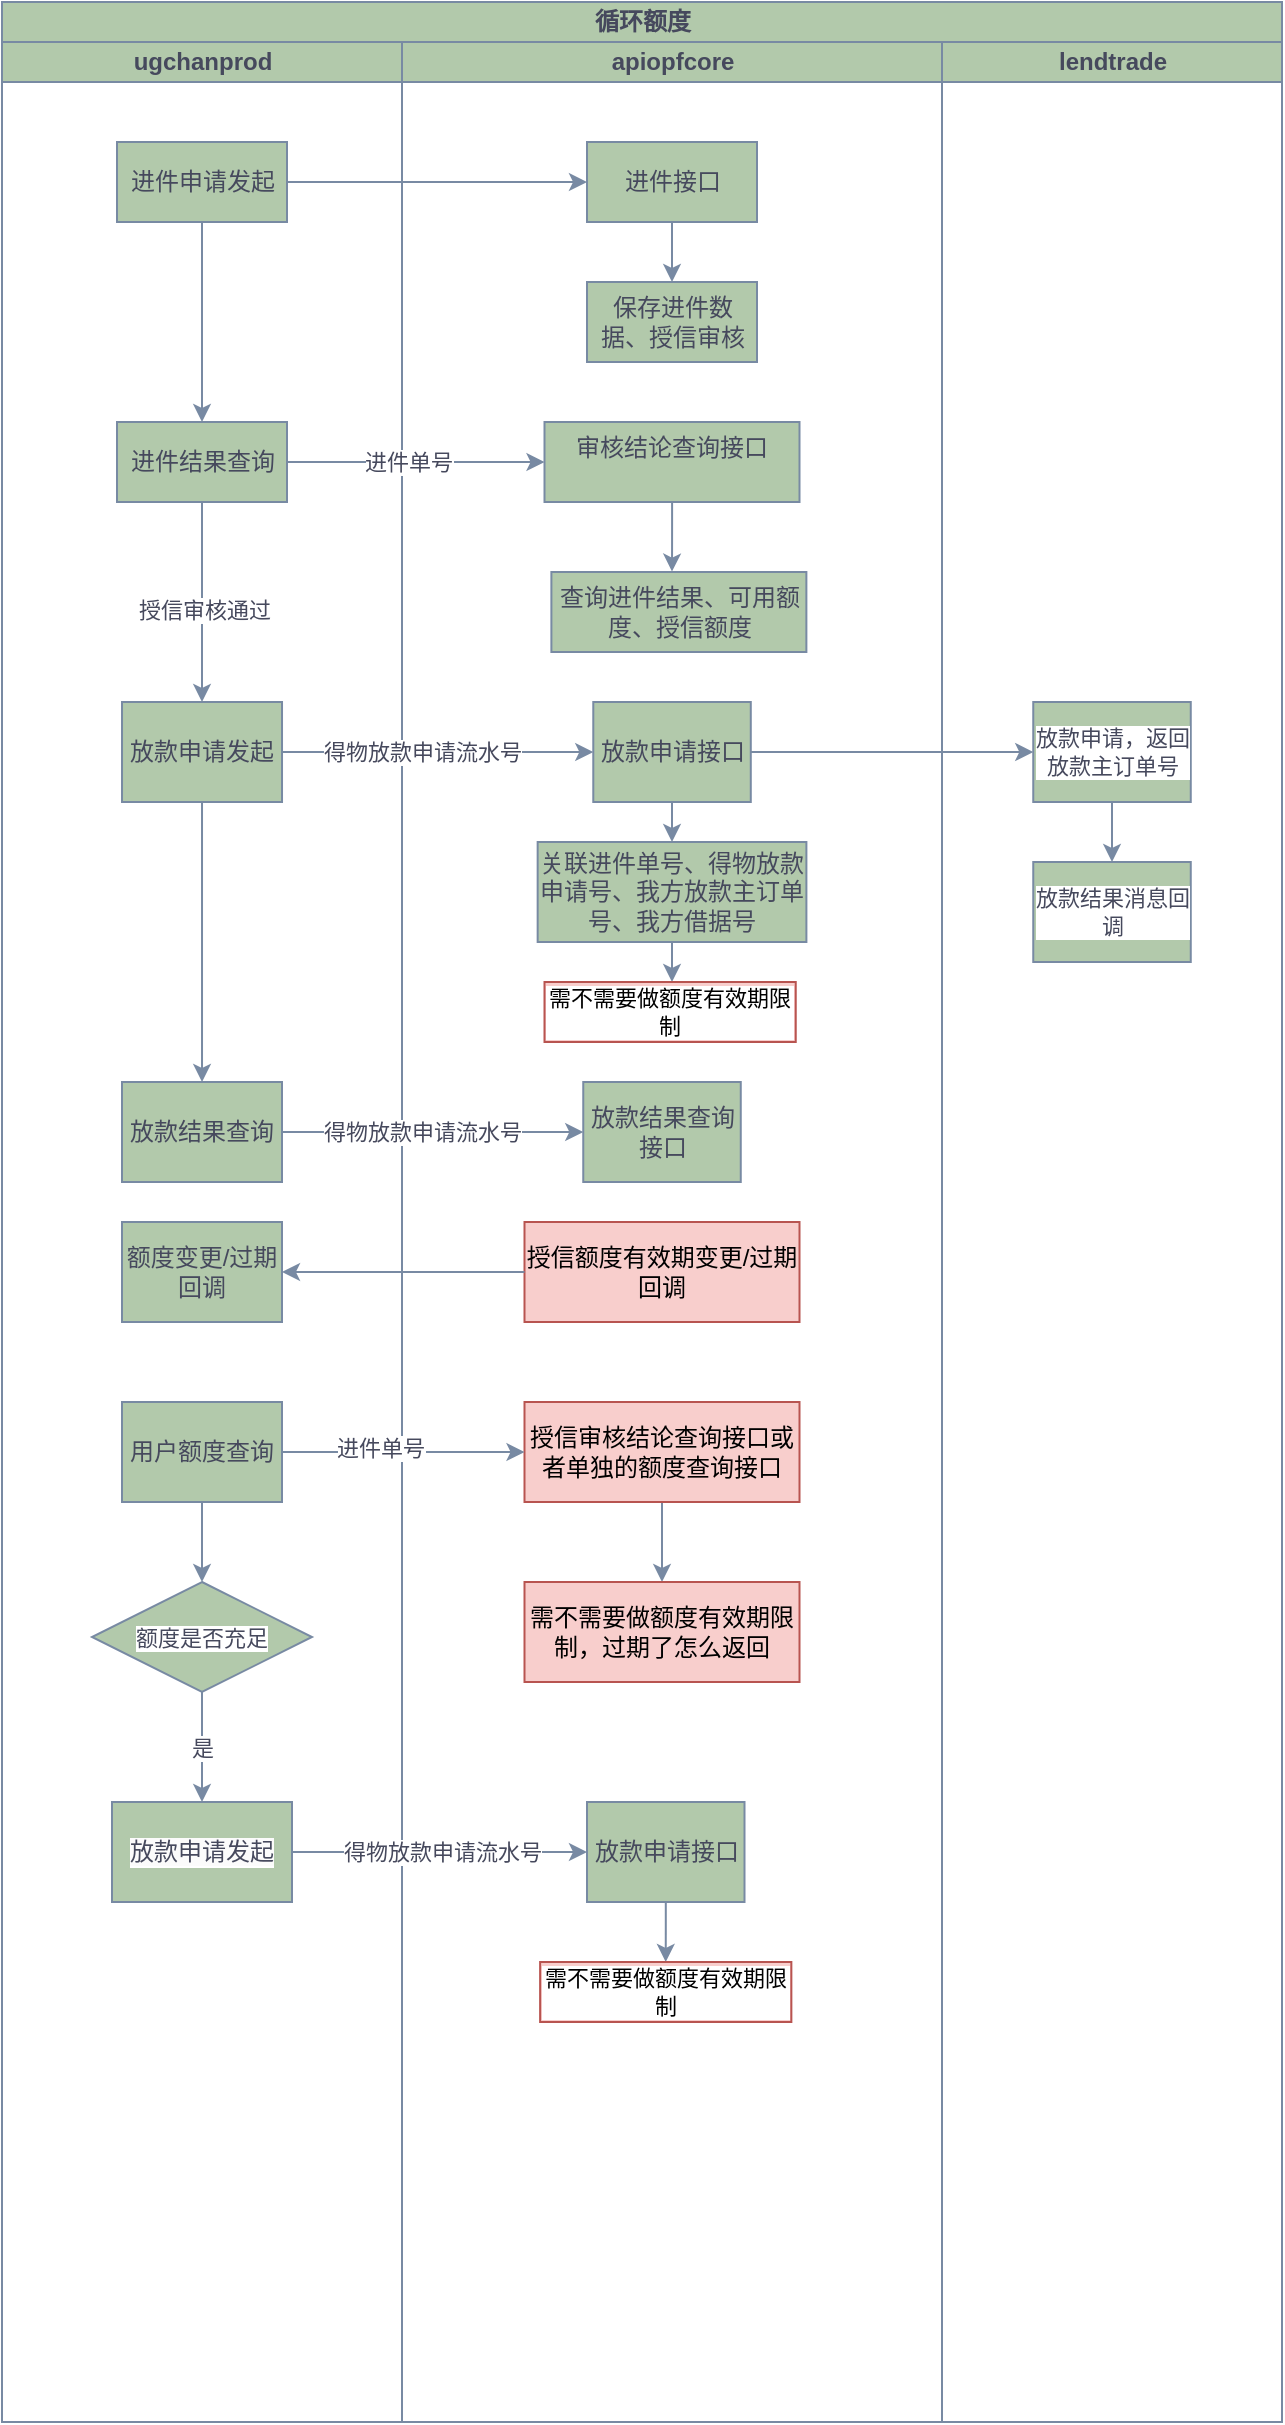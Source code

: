 <mxfile version="24.7.6">
  <diagram id="prtHgNgQTEPvFCAcTncT" name="Page-1">
    <mxGraphModel dx="721" dy="438" grid="1" gridSize="10" guides="1" tooltips="1" connect="1" arrows="1" fold="1" page="1" pageScale="1" pageWidth="827" pageHeight="1169" math="0" shadow="0">
      <root>
        <mxCell id="0" />
        <mxCell id="1" parent="0" />
        <mxCell id="4-QW9x0aCZNzlzGPrkt--1" value="循环额度" style="swimlane;childLayout=stackLayout;resizeParent=1;resizeParentMax=0;startSize=20;html=1;labelBackgroundColor=none;fillColor=#B2C9AB;strokeColor=#788AA3;fontColor=#46495D;" vertex="1" parent="1">
          <mxGeometry x="160" y="300" width="640" height="1210" as="geometry" />
        </mxCell>
        <mxCell id="4-QW9x0aCZNzlzGPrkt--2" value="ugchanprod" style="swimlane;startSize=20;html=1;labelBackgroundColor=none;fillColor=#B2C9AB;strokeColor=#788AA3;fontColor=#46495D;" vertex="1" parent="4-QW9x0aCZNzlzGPrkt--1">
          <mxGeometry y="20" width="200" height="1190" as="geometry" />
        </mxCell>
        <mxCell id="4-QW9x0aCZNzlzGPrkt--5" value="进件申请发起" style="rounded=0;whiteSpace=wrap;html=1;strokeColor=#788AA3;fontColor=#46495D;fillColor=#B2C9AB;" vertex="1" parent="4-QW9x0aCZNzlzGPrkt--2">
          <mxGeometry x="57.5" y="50" width="85" height="40" as="geometry" />
        </mxCell>
        <mxCell id="4-QW9x0aCZNzlzGPrkt--27" value="放款结果查询" style="whiteSpace=wrap;html=1;fillColor=#B2C9AB;strokeColor=#788AA3;fontColor=#46495D;rounded=0;" vertex="1" parent="4-QW9x0aCZNzlzGPrkt--2">
          <mxGeometry x="60" y="520" width="80" height="50" as="geometry" />
        </mxCell>
        <mxCell id="4-QW9x0aCZNzlzGPrkt--45" style="edgeStyle=orthogonalEdgeStyle;shape=connector;curved=0;rounded=1;orthogonalLoop=1;jettySize=auto;html=1;entryX=0.5;entryY=0;entryDx=0;entryDy=0;strokeColor=#788AA3;align=center;verticalAlign=middle;fontFamily=Helvetica;fontSize=11;fontColor=#46495D;labelBackgroundColor=default;endArrow=classic;fillColor=#B2C9AB;" edge="1" parent="4-QW9x0aCZNzlzGPrkt--2" source="4-QW9x0aCZNzlzGPrkt--33" target="4-QW9x0aCZNzlzGPrkt--44">
          <mxGeometry relative="1" as="geometry" />
        </mxCell>
        <mxCell id="4-QW9x0aCZNzlzGPrkt--33" value="用户额度查询" style="whiteSpace=wrap;html=1;fillColor=#B2C9AB;strokeColor=#788AA3;fontColor=#46495D;rounded=0;" vertex="1" parent="4-QW9x0aCZNzlzGPrkt--2">
          <mxGeometry x="60" y="680" width="80" height="50" as="geometry" />
        </mxCell>
        <mxCell id="4-QW9x0aCZNzlzGPrkt--41" value="额度变更/过期回调" style="whiteSpace=wrap;html=1;fillColor=#B2C9AB;strokeColor=#788AA3;fontColor=#46495D;rounded=0;" vertex="1" parent="4-QW9x0aCZNzlzGPrkt--2">
          <mxGeometry x="60" y="590" width="80" height="50" as="geometry" />
        </mxCell>
        <mxCell id="4-QW9x0aCZNzlzGPrkt--47" value="是" style="edgeStyle=orthogonalEdgeStyle;shape=connector;curved=0;rounded=1;orthogonalLoop=1;jettySize=auto;html=1;strokeColor=#788AA3;align=center;verticalAlign=middle;fontFamily=Helvetica;fontSize=11;fontColor=#46495D;labelBackgroundColor=default;endArrow=classic;fillColor=#B2C9AB;" edge="1" parent="4-QW9x0aCZNzlzGPrkt--2" source="4-QW9x0aCZNzlzGPrkt--44" target="4-QW9x0aCZNzlzGPrkt--46">
          <mxGeometry relative="1" as="geometry" />
        </mxCell>
        <mxCell id="4-QW9x0aCZNzlzGPrkt--44" value="额度是否充足" style="rhombus;whiteSpace=wrap;html=1;strokeColor=#788AA3;fontFamily=Helvetica;fontSize=11;fontColor=#46495D;labelBackgroundColor=default;fillColor=#B2C9AB;" vertex="1" parent="4-QW9x0aCZNzlzGPrkt--2">
          <mxGeometry x="45" y="770" width="110" height="55" as="geometry" />
        </mxCell>
        <mxCell id="4-QW9x0aCZNzlzGPrkt--46" value="&lt;span style=&quot;font-size: 12px; background-color: rgb(251, 251, 251);&quot;&gt;放款申请发起&lt;/span&gt;" style="whiteSpace=wrap;html=1;fontSize=11;fillColor=#B2C9AB;strokeColor=#788AA3;fontColor=#46495D;labelBackgroundColor=default;" vertex="1" parent="4-QW9x0aCZNzlzGPrkt--2">
          <mxGeometry x="55" y="880" width="90" height="50" as="geometry" />
        </mxCell>
        <mxCell id="4-QW9x0aCZNzlzGPrkt--3" value="apiopfcore" style="swimlane;startSize=20;html=1;labelBackgroundColor=none;fillColor=#B2C9AB;strokeColor=#788AA3;fontColor=#46495D;" vertex="1" parent="4-QW9x0aCZNzlzGPrkt--1">
          <mxGeometry x="200" y="20" width="270" height="1190" as="geometry" />
        </mxCell>
        <mxCell id="4-QW9x0aCZNzlzGPrkt--13" value="" style="edgeStyle=orthogonalEdgeStyle;rounded=0;orthogonalLoop=1;jettySize=auto;html=1;strokeColor=#788AA3;fontColor=#46495D;fillColor=#B2C9AB;" edge="1" parent="4-QW9x0aCZNzlzGPrkt--3" source="4-QW9x0aCZNzlzGPrkt--8" target="4-QW9x0aCZNzlzGPrkt--12">
          <mxGeometry relative="1" as="geometry" />
        </mxCell>
        <mxCell id="4-QW9x0aCZNzlzGPrkt--8" value="进件接口" style="rounded=0;whiteSpace=wrap;html=1;strokeColor=#788AA3;fontColor=#46495D;fillColor=#B2C9AB;" vertex="1" parent="4-QW9x0aCZNzlzGPrkt--3">
          <mxGeometry x="92.5" y="50" width="85" height="40" as="geometry" />
        </mxCell>
        <mxCell id="4-QW9x0aCZNzlzGPrkt--12" value="保存进件数据、授信审核" style="rounded=0;whiteSpace=wrap;html=1;strokeColor=#788AA3;fontColor=#46495D;fillColor=#B2C9AB;" vertex="1" parent="4-QW9x0aCZNzlzGPrkt--3">
          <mxGeometry x="92.5" y="120" width="85" height="40" as="geometry" />
        </mxCell>
        <mxCell id="4-QW9x0aCZNzlzGPrkt--10" value="进件结果查询" style="rounded=0;whiteSpace=wrap;html=1;strokeColor=#788AA3;fontColor=#46495D;fillColor=#B2C9AB;" vertex="1" parent="4-QW9x0aCZNzlzGPrkt--3">
          <mxGeometry x="-142.5" y="190" width="85" height="40" as="geometry" />
        </mxCell>
        <mxCell id="4-QW9x0aCZNzlzGPrkt--35" value="" style="edgeStyle=orthogonalEdgeStyle;shape=connector;curved=0;rounded=1;orthogonalLoop=1;jettySize=auto;html=1;strokeColor=#788AA3;align=center;verticalAlign=middle;fontFamily=Helvetica;fontSize=11;fontColor=#46495D;labelBackgroundColor=default;endArrow=classic;fillColor=#B2C9AB;entryX=0.473;entryY=-0.005;entryDx=0;entryDy=0;entryPerimeter=0;" edge="1" parent="4-QW9x0aCZNzlzGPrkt--3" source="4-QW9x0aCZNzlzGPrkt--14" target="4-QW9x0aCZNzlzGPrkt--36">
          <mxGeometry relative="1" as="geometry">
            <mxPoint x="135" y="250" as="targetPoint" />
          </mxGeometry>
        </mxCell>
        <mxCell id="4-QW9x0aCZNzlzGPrkt--14" value="审核结论查询接口&lt;div&gt;&lt;br&gt;&lt;/div&gt;" style="rounded=0;whiteSpace=wrap;html=1;strokeColor=#788AA3;fontColor=#46495D;fillColor=#B2C9AB;" vertex="1" parent="4-QW9x0aCZNzlzGPrkt--3">
          <mxGeometry x="71.25" y="190" width="127.5" height="40" as="geometry" />
        </mxCell>
        <mxCell id="4-QW9x0aCZNzlzGPrkt--15" style="edgeStyle=orthogonalEdgeStyle;rounded=0;orthogonalLoop=1;jettySize=auto;html=1;entryX=0;entryY=0.5;entryDx=0;entryDy=0;strokeColor=#788AA3;fontColor=#46495D;fillColor=#B2C9AB;" edge="1" parent="4-QW9x0aCZNzlzGPrkt--3" source="4-QW9x0aCZNzlzGPrkt--10" target="4-QW9x0aCZNzlzGPrkt--14">
          <mxGeometry relative="1" as="geometry" />
        </mxCell>
        <mxCell id="4-QW9x0aCZNzlzGPrkt--16" value="进件单号" style="edgeLabel;html=1;align=center;verticalAlign=middle;resizable=0;points=[];strokeColor=#788AA3;fontColor=#46495D;fillColor=#B2C9AB;" vertex="1" connectable="0" parent="4-QW9x0aCZNzlzGPrkt--15">
          <mxGeometry x="-0.337" y="1" relative="1" as="geometry">
            <mxPoint x="18" y="1" as="offset" />
          </mxGeometry>
        </mxCell>
        <mxCell id="4-QW9x0aCZNzlzGPrkt--50" style="edgeStyle=orthogonalEdgeStyle;shape=connector;curved=0;rounded=1;orthogonalLoop=1;jettySize=auto;html=1;strokeColor=#788AA3;align=center;verticalAlign=middle;fontFamily=Helvetica;fontSize=11;fontColor=#46495D;labelBackgroundColor=default;endArrow=classic;fillColor=#B2C9AB;" edge="1" parent="4-QW9x0aCZNzlzGPrkt--3" source="4-QW9x0aCZNzlzGPrkt--25" target="4-QW9x0aCZNzlzGPrkt--49">
          <mxGeometry relative="1" as="geometry" />
        </mxCell>
        <mxCell id="4-QW9x0aCZNzlzGPrkt--25" value="关联进件单号、得物放款申请号、我方放款主订单号、我方借据号" style="whiteSpace=wrap;html=1;fillColor=#B2C9AB;strokeColor=#788AA3;fontColor=#46495D;rounded=0;" vertex="1" parent="4-QW9x0aCZNzlzGPrkt--3">
          <mxGeometry x="67.83" y="400" width="134.37" height="50" as="geometry" />
        </mxCell>
        <mxCell id="4-QW9x0aCZNzlzGPrkt--29" value="放款结果查询接口" style="whiteSpace=wrap;html=1;fillColor=#B2C9AB;strokeColor=#788AA3;fontColor=#46495D;rounded=0;" vertex="1" parent="4-QW9x0aCZNzlzGPrkt--3">
          <mxGeometry x="90.63" y="520" width="78.75" height="50" as="geometry" />
        </mxCell>
        <mxCell id="4-QW9x0aCZNzlzGPrkt--39" value="" style="edgeStyle=orthogonalEdgeStyle;shape=connector;curved=0;rounded=1;orthogonalLoop=1;jettySize=auto;html=1;strokeColor=#788AA3;align=center;verticalAlign=middle;fontFamily=Helvetica;fontSize=11;fontColor=#46495D;labelBackgroundColor=default;endArrow=classic;fillColor=#B2C9AB;" edge="1" parent="4-QW9x0aCZNzlzGPrkt--3" source="4-QW9x0aCZNzlzGPrkt--34" target="4-QW9x0aCZNzlzGPrkt--38">
          <mxGeometry relative="1" as="geometry" />
        </mxCell>
        <mxCell id="4-QW9x0aCZNzlzGPrkt--34" value="授信审核结论查询接口或者单独的额度查询接口" style="whiteSpace=wrap;html=1;fillColor=#f8cecc;strokeColor=#b85450;rounded=0;" vertex="1" parent="4-QW9x0aCZNzlzGPrkt--3">
          <mxGeometry x="61.25" y="680" width="137.5" height="50" as="geometry" />
        </mxCell>
        <mxCell id="4-QW9x0aCZNzlzGPrkt--36" value="&lt;div&gt;查询进件结果、可用额度、授信额度&lt;br&gt;&lt;/div&gt;" style="rounded=0;whiteSpace=wrap;html=1;strokeColor=#788AA3;fontColor=#46495D;fillColor=#B2C9AB;" vertex="1" parent="4-QW9x0aCZNzlzGPrkt--3">
          <mxGeometry x="74.69" y="265" width="127.5" height="40" as="geometry" />
        </mxCell>
        <mxCell id="4-QW9x0aCZNzlzGPrkt--38" value="需不需要做额度有效期限制，过期了怎么返回" style="whiteSpace=wrap;html=1;fillColor=#f8cecc;strokeColor=#b85450;rounded=0;" vertex="1" parent="4-QW9x0aCZNzlzGPrkt--3">
          <mxGeometry x="61.25" y="770" width="137.5" height="50" as="geometry" />
        </mxCell>
        <mxCell id="4-QW9x0aCZNzlzGPrkt--40" value="授信额度有效期变更/过期回调" style="whiteSpace=wrap;html=1;fillColor=#f8cecc;strokeColor=#b85450;rounded=0;" vertex="1" parent="4-QW9x0aCZNzlzGPrkt--3">
          <mxGeometry x="61.25" y="590" width="137.5" height="50" as="geometry" />
        </mxCell>
        <mxCell id="4-QW9x0aCZNzlzGPrkt--49" value="需不需要做额度有效期限制" style="whiteSpace=wrap;html=1;fillColor=#f8cecc;strokeColor=#b85450;rounded=0;fontFamily=Helvetica;fontSize=11;labelBackgroundColor=default;" vertex="1" parent="4-QW9x0aCZNzlzGPrkt--3">
          <mxGeometry x="71.25" y="470" width="125.62" height="30" as="geometry" />
        </mxCell>
        <mxCell id="4-QW9x0aCZNzlzGPrkt--54" style="edgeStyle=orthogonalEdgeStyle;shape=connector;curved=0;rounded=1;orthogonalLoop=1;jettySize=auto;html=1;entryX=0.5;entryY=0;entryDx=0;entryDy=0;strokeColor=#788AA3;align=center;verticalAlign=middle;fontFamily=Helvetica;fontSize=11;fontColor=#46495D;labelBackgroundColor=default;endArrow=classic;fillColor=#B2C9AB;" edge="1" parent="4-QW9x0aCZNzlzGPrkt--3" source="4-QW9x0aCZNzlzGPrkt--51" target="4-QW9x0aCZNzlzGPrkt--53">
          <mxGeometry relative="1" as="geometry" />
        </mxCell>
        <mxCell id="4-QW9x0aCZNzlzGPrkt--51" value="放款申请接口" style="whiteSpace=wrap;html=1;fillColor=#B2C9AB;strokeColor=#788AA3;fontColor=#46495D;rounded=0;" vertex="1" parent="4-QW9x0aCZNzlzGPrkt--3">
          <mxGeometry x="92.5" y="880" width="78.75" height="50" as="geometry" />
        </mxCell>
        <mxCell id="4-QW9x0aCZNzlzGPrkt--53" value="需不需要做额度有效期限制" style="whiteSpace=wrap;html=1;fillColor=#f8cecc;strokeColor=#b85450;rounded=0;fontFamily=Helvetica;fontSize=11;labelBackgroundColor=default;" vertex="1" parent="4-QW9x0aCZNzlzGPrkt--3">
          <mxGeometry x="69.06" y="960" width="125.62" height="30" as="geometry" />
        </mxCell>
        <mxCell id="4-QW9x0aCZNzlzGPrkt--4" value="lendtrade" style="swimlane;startSize=20;html=1;labelBackgroundColor=none;fillColor=#B2C9AB;strokeColor=#788AA3;fontColor=#46495D;" vertex="1" parent="4-QW9x0aCZNzlzGPrkt--1">
          <mxGeometry x="470" y="20" width="170" height="1190" as="geometry" />
        </mxCell>
        <mxCell id="4-QW9x0aCZNzlzGPrkt--32" value="" style="edgeStyle=orthogonalEdgeStyle;shape=connector;curved=0;rounded=1;orthogonalLoop=1;jettySize=auto;html=1;strokeColor=#788AA3;align=center;verticalAlign=middle;fontFamily=Helvetica;fontSize=11;fontColor=#46495D;labelBackgroundColor=default;endArrow=classic;fillColor=#B2C9AB;" edge="1" parent="4-QW9x0aCZNzlzGPrkt--4" source="4-QW9x0aCZNzlzGPrkt--23" target="4-QW9x0aCZNzlzGPrkt--31">
          <mxGeometry relative="1" as="geometry" />
        </mxCell>
        <mxCell id="4-QW9x0aCZNzlzGPrkt--31" value="放款结果消息回调" style="whiteSpace=wrap;html=1;fillColor=#B2C9AB;strokeColor=#788AA3;fontColor=#46495D;rounded=0;fontFamily=Helvetica;fontSize=11;labelBackgroundColor=default;" vertex="1" parent="4-QW9x0aCZNzlzGPrkt--4">
          <mxGeometry x="45.63" y="410" width="78.75" height="50" as="geometry" />
        </mxCell>
        <mxCell id="4-QW9x0aCZNzlzGPrkt--17" value="放款申请发起" style="whiteSpace=wrap;html=1;fillColor=#B2C9AB;strokeColor=#788AA3;fontColor=#46495D;rounded=0;" vertex="1" parent="4-QW9x0aCZNzlzGPrkt--4">
          <mxGeometry x="-409.99" y="330" width="80" height="50" as="geometry" />
        </mxCell>
        <mxCell id="4-QW9x0aCZNzlzGPrkt--20" value="放款申请接口" style="whiteSpace=wrap;html=1;fillColor=#B2C9AB;strokeColor=#788AA3;fontColor=#46495D;rounded=0;" vertex="1" parent="4-QW9x0aCZNzlzGPrkt--4">
          <mxGeometry x="-174.36" y="330" width="78.75" height="50" as="geometry" />
        </mxCell>
        <mxCell id="4-QW9x0aCZNzlzGPrkt--23" value="放款申请，返回放款主订单号" style="whiteSpace=wrap;html=1;fillColor=#B2C9AB;strokeColor=#788AA3;fontColor=#46495D;rounded=0;fontFamily=Helvetica;fontSize=11;labelBackgroundColor=default;" vertex="1" parent="4-QW9x0aCZNzlzGPrkt--4">
          <mxGeometry x="45.63" y="330" width="78.75" height="50" as="geometry" />
        </mxCell>
        <mxCell id="4-QW9x0aCZNzlzGPrkt--21" style="edgeStyle=orthogonalEdgeStyle;shape=connector;curved=0;rounded=1;orthogonalLoop=1;jettySize=auto;html=1;strokeColor=#788AA3;align=center;verticalAlign=middle;fontFamily=Helvetica;fontSize=11;fontColor=#46495D;labelBackgroundColor=default;endArrow=classic;fillColor=#B2C9AB;" edge="1" parent="4-QW9x0aCZNzlzGPrkt--4" source="4-QW9x0aCZNzlzGPrkt--17" target="4-QW9x0aCZNzlzGPrkt--20">
          <mxGeometry relative="1" as="geometry" />
        </mxCell>
        <mxCell id="4-QW9x0aCZNzlzGPrkt--22" value="得物放款申请流水号" style="edgeLabel;html=1;align=center;verticalAlign=middle;resizable=0;points=[];strokeColor=#788AA3;fontFamily=Helvetica;fontSize=11;fontColor=#46495D;labelBackgroundColor=default;fillColor=#B2C9AB;" vertex="1" connectable="0" parent="4-QW9x0aCZNzlzGPrkt--21">
          <mxGeometry x="-0.319" y="1" relative="1" as="geometry">
            <mxPoint x="17" y="1" as="offset" />
          </mxGeometry>
        </mxCell>
        <mxCell id="4-QW9x0aCZNzlzGPrkt--24" style="edgeStyle=orthogonalEdgeStyle;shape=connector;curved=0;rounded=1;orthogonalLoop=1;jettySize=auto;html=1;strokeColor=#788AA3;align=center;verticalAlign=middle;fontFamily=Helvetica;fontSize=11;fontColor=#46495D;labelBackgroundColor=default;endArrow=classic;fillColor=#B2C9AB;" edge="1" parent="4-QW9x0aCZNzlzGPrkt--4" source="4-QW9x0aCZNzlzGPrkt--20" target="4-QW9x0aCZNzlzGPrkt--23">
          <mxGeometry relative="1" as="geometry" />
        </mxCell>
        <mxCell id="4-QW9x0aCZNzlzGPrkt--9" style="edgeStyle=orthogonalEdgeStyle;rounded=0;orthogonalLoop=1;jettySize=auto;html=1;strokeColor=#788AA3;fontColor=#46495D;fillColor=#B2C9AB;" edge="1" parent="4-QW9x0aCZNzlzGPrkt--1" source="4-QW9x0aCZNzlzGPrkt--5" target="4-QW9x0aCZNzlzGPrkt--8">
          <mxGeometry relative="1" as="geometry" />
        </mxCell>
        <mxCell id="4-QW9x0aCZNzlzGPrkt--11" value="" style="edgeStyle=orthogonalEdgeStyle;rounded=0;orthogonalLoop=1;jettySize=auto;html=1;strokeColor=#788AA3;fontColor=#46495D;fillColor=#B2C9AB;" edge="1" parent="4-QW9x0aCZNzlzGPrkt--1" source="4-QW9x0aCZNzlzGPrkt--5" target="4-QW9x0aCZNzlzGPrkt--10">
          <mxGeometry relative="1" as="geometry" />
        </mxCell>
        <mxCell id="4-QW9x0aCZNzlzGPrkt--18" value="" style="edgeStyle=orthogonalEdgeStyle;rounded=1;orthogonalLoop=1;jettySize=auto;html=1;strokeColor=#788AA3;fontColor=#46495D;fillColor=#B2C9AB;curved=0;" edge="1" parent="4-QW9x0aCZNzlzGPrkt--1" source="4-QW9x0aCZNzlzGPrkt--10" target="4-QW9x0aCZNzlzGPrkt--17">
          <mxGeometry relative="1" as="geometry" />
        </mxCell>
        <mxCell id="4-QW9x0aCZNzlzGPrkt--19" value="授信审核通过" style="edgeLabel;html=1;align=center;verticalAlign=middle;resizable=0;points=[];strokeColor=#788AA3;fontColor=#46495D;fillColor=#B2C9AB;" vertex="1" connectable="0" parent="4-QW9x0aCZNzlzGPrkt--18">
          <mxGeometry x="0.072" y="1" relative="1" as="geometry">
            <mxPoint as="offset" />
          </mxGeometry>
        </mxCell>
        <mxCell id="4-QW9x0aCZNzlzGPrkt--30" style="edgeStyle=orthogonalEdgeStyle;shape=connector;curved=0;rounded=1;orthogonalLoop=1;jettySize=auto;html=1;entryX=0;entryY=0.5;entryDx=0;entryDy=0;strokeColor=#788AA3;align=center;verticalAlign=middle;fontFamily=Helvetica;fontSize=11;fontColor=#46495D;labelBackgroundColor=default;endArrow=classic;fillColor=#B2C9AB;" edge="1" parent="4-QW9x0aCZNzlzGPrkt--1" source="4-QW9x0aCZNzlzGPrkt--27" target="4-QW9x0aCZNzlzGPrkt--29">
          <mxGeometry relative="1" as="geometry" />
        </mxCell>
        <mxCell id="4-QW9x0aCZNzlzGPrkt--57" value="得物放款申请流水号" style="edgeLabel;html=1;align=center;verticalAlign=middle;resizable=0;points=[];strokeColor=#788AA3;fontFamily=Helvetica;fontSize=11;fontColor=#46495D;labelBackgroundColor=default;fillColor=#B2C9AB;" vertex="1" connectable="0" parent="4-QW9x0aCZNzlzGPrkt--30">
          <mxGeometry x="-0.503" relative="1" as="geometry">
            <mxPoint x="32" as="offset" />
          </mxGeometry>
        </mxCell>
        <mxCell id="4-QW9x0aCZNzlzGPrkt--28" value="" style="edgeStyle=orthogonalEdgeStyle;shape=connector;curved=0;rounded=1;orthogonalLoop=1;jettySize=auto;html=1;strokeColor=#788AA3;align=center;verticalAlign=middle;fontFamily=Helvetica;fontSize=11;fontColor=#46495D;labelBackgroundColor=default;endArrow=classic;fillColor=#B2C9AB;" edge="1" parent="4-QW9x0aCZNzlzGPrkt--1" source="4-QW9x0aCZNzlzGPrkt--17" target="4-QW9x0aCZNzlzGPrkt--27">
          <mxGeometry relative="1" as="geometry" />
        </mxCell>
        <mxCell id="4-QW9x0aCZNzlzGPrkt--26" value="" style="edgeStyle=orthogonalEdgeStyle;shape=connector;curved=0;rounded=1;orthogonalLoop=1;jettySize=auto;html=1;strokeColor=#788AA3;align=center;verticalAlign=middle;fontFamily=Helvetica;fontSize=11;fontColor=#46495D;labelBackgroundColor=default;endArrow=classic;fillColor=#B2C9AB;" edge="1" parent="4-QW9x0aCZNzlzGPrkt--1" source="4-QW9x0aCZNzlzGPrkt--20" target="4-QW9x0aCZNzlzGPrkt--25">
          <mxGeometry relative="1" as="geometry" />
        </mxCell>
        <mxCell id="4-QW9x0aCZNzlzGPrkt--37" style="edgeStyle=orthogonalEdgeStyle;shape=connector;curved=0;rounded=1;orthogonalLoop=1;jettySize=auto;html=1;entryX=0;entryY=0.5;entryDx=0;entryDy=0;strokeColor=#788AA3;align=center;verticalAlign=middle;fontFamily=Helvetica;fontSize=11;fontColor=#46495D;labelBackgroundColor=default;endArrow=classic;fillColor=#B2C9AB;" edge="1" parent="4-QW9x0aCZNzlzGPrkt--1" source="4-QW9x0aCZNzlzGPrkt--33" target="4-QW9x0aCZNzlzGPrkt--34">
          <mxGeometry relative="1" as="geometry" />
        </mxCell>
        <mxCell id="4-QW9x0aCZNzlzGPrkt--55" value="进件单号" style="edgeLabel;html=1;align=center;verticalAlign=middle;resizable=0;points=[];strokeColor=#788AA3;fontFamily=Helvetica;fontSize=11;fontColor=#46495D;labelBackgroundColor=default;fillColor=#B2C9AB;" vertex="1" connectable="0" parent="4-QW9x0aCZNzlzGPrkt--37">
          <mxGeometry x="-0.192" y="2" relative="1" as="geometry">
            <mxPoint as="offset" />
          </mxGeometry>
        </mxCell>
        <mxCell id="4-QW9x0aCZNzlzGPrkt--43" style="edgeStyle=orthogonalEdgeStyle;shape=connector;curved=0;rounded=1;orthogonalLoop=1;jettySize=auto;html=1;entryX=1;entryY=0.5;entryDx=0;entryDy=0;strokeColor=#788AA3;align=center;verticalAlign=middle;fontFamily=Helvetica;fontSize=11;fontColor=#46495D;labelBackgroundColor=default;endArrow=classic;fillColor=#B2C9AB;" edge="1" parent="4-QW9x0aCZNzlzGPrkt--1" source="4-QW9x0aCZNzlzGPrkt--40" target="4-QW9x0aCZNzlzGPrkt--41">
          <mxGeometry relative="1" as="geometry" />
        </mxCell>
        <mxCell id="4-QW9x0aCZNzlzGPrkt--52" style="edgeStyle=orthogonalEdgeStyle;shape=connector;curved=0;rounded=1;orthogonalLoop=1;jettySize=auto;html=1;entryX=0;entryY=0.5;entryDx=0;entryDy=0;strokeColor=#788AA3;align=center;verticalAlign=middle;fontFamily=Helvetica;fontSize=11;fontColor=#46495D;labelBackgroundColor=default;endArrow=classic;fillColor=#B2C9AB;" edge="1" parent="4-QW9x0aCZNzlzGPrkt--1" source="4-QW9x0aCZNzlzGPrkt--46" target="4-QW9x0aCZNzlzGPrkt--51">
          <mxGeometry relative="1" as="geometry" />
        </mxCell>
        <mxCell id="4-QW9x0aCZNzlzGPrkt--56" value="得物放款申请流水号" style="edgeLabel;html=1;align=center;verticalAlign=middle;resizable=0;points=[];strokeColor=#788AA3;fontFamily=Helvetica;fontSize=11;fontColor=#46495D;labelBackgroundColor=default;fillColor=#B2C9AB;" vertex="1" connectable="0" parent="4-QW9x0aCZNzlzGPrkt--52">
          <mxGeometry x="-0.273" y="1" relative="1" as="geometry">
            <mxPoint x="21" y="1" as="offset" />
          </mxGeometry>
        </mxCell>
      </root>
    </mxGraphModel>
  </diagram>
</mxfile>
